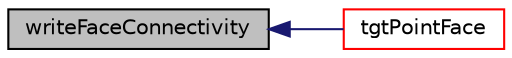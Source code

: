digraph "writeFaceConnectivity"
{
  bgcolor="transparent";
  edge [fontname="Helvetica",fontsize="10",labelfontname="Helvetica",labelfontsize="10"];
  node [fontname="Helvetica",fontsize="10",shape=record];
  rankdir="LR";
  Node1 [label="writeFaceConnectivity",height=0.2,width=0.4,color="black", fillcolor="grey75", style="filled", fontcolor="black"];
  Node1 -> Node2 [dir="back",color="midnightblue",fontsize="10",style="solid",fontname="Helvetica"];
  Node2 [label="tgtPointFace",height=0.2,width=0.4,color="red",URL="$a00046.html#a2fd2642496a4e046272656f43039751b",tooltip="Return target patch face index of point on source patch face. "];
}
